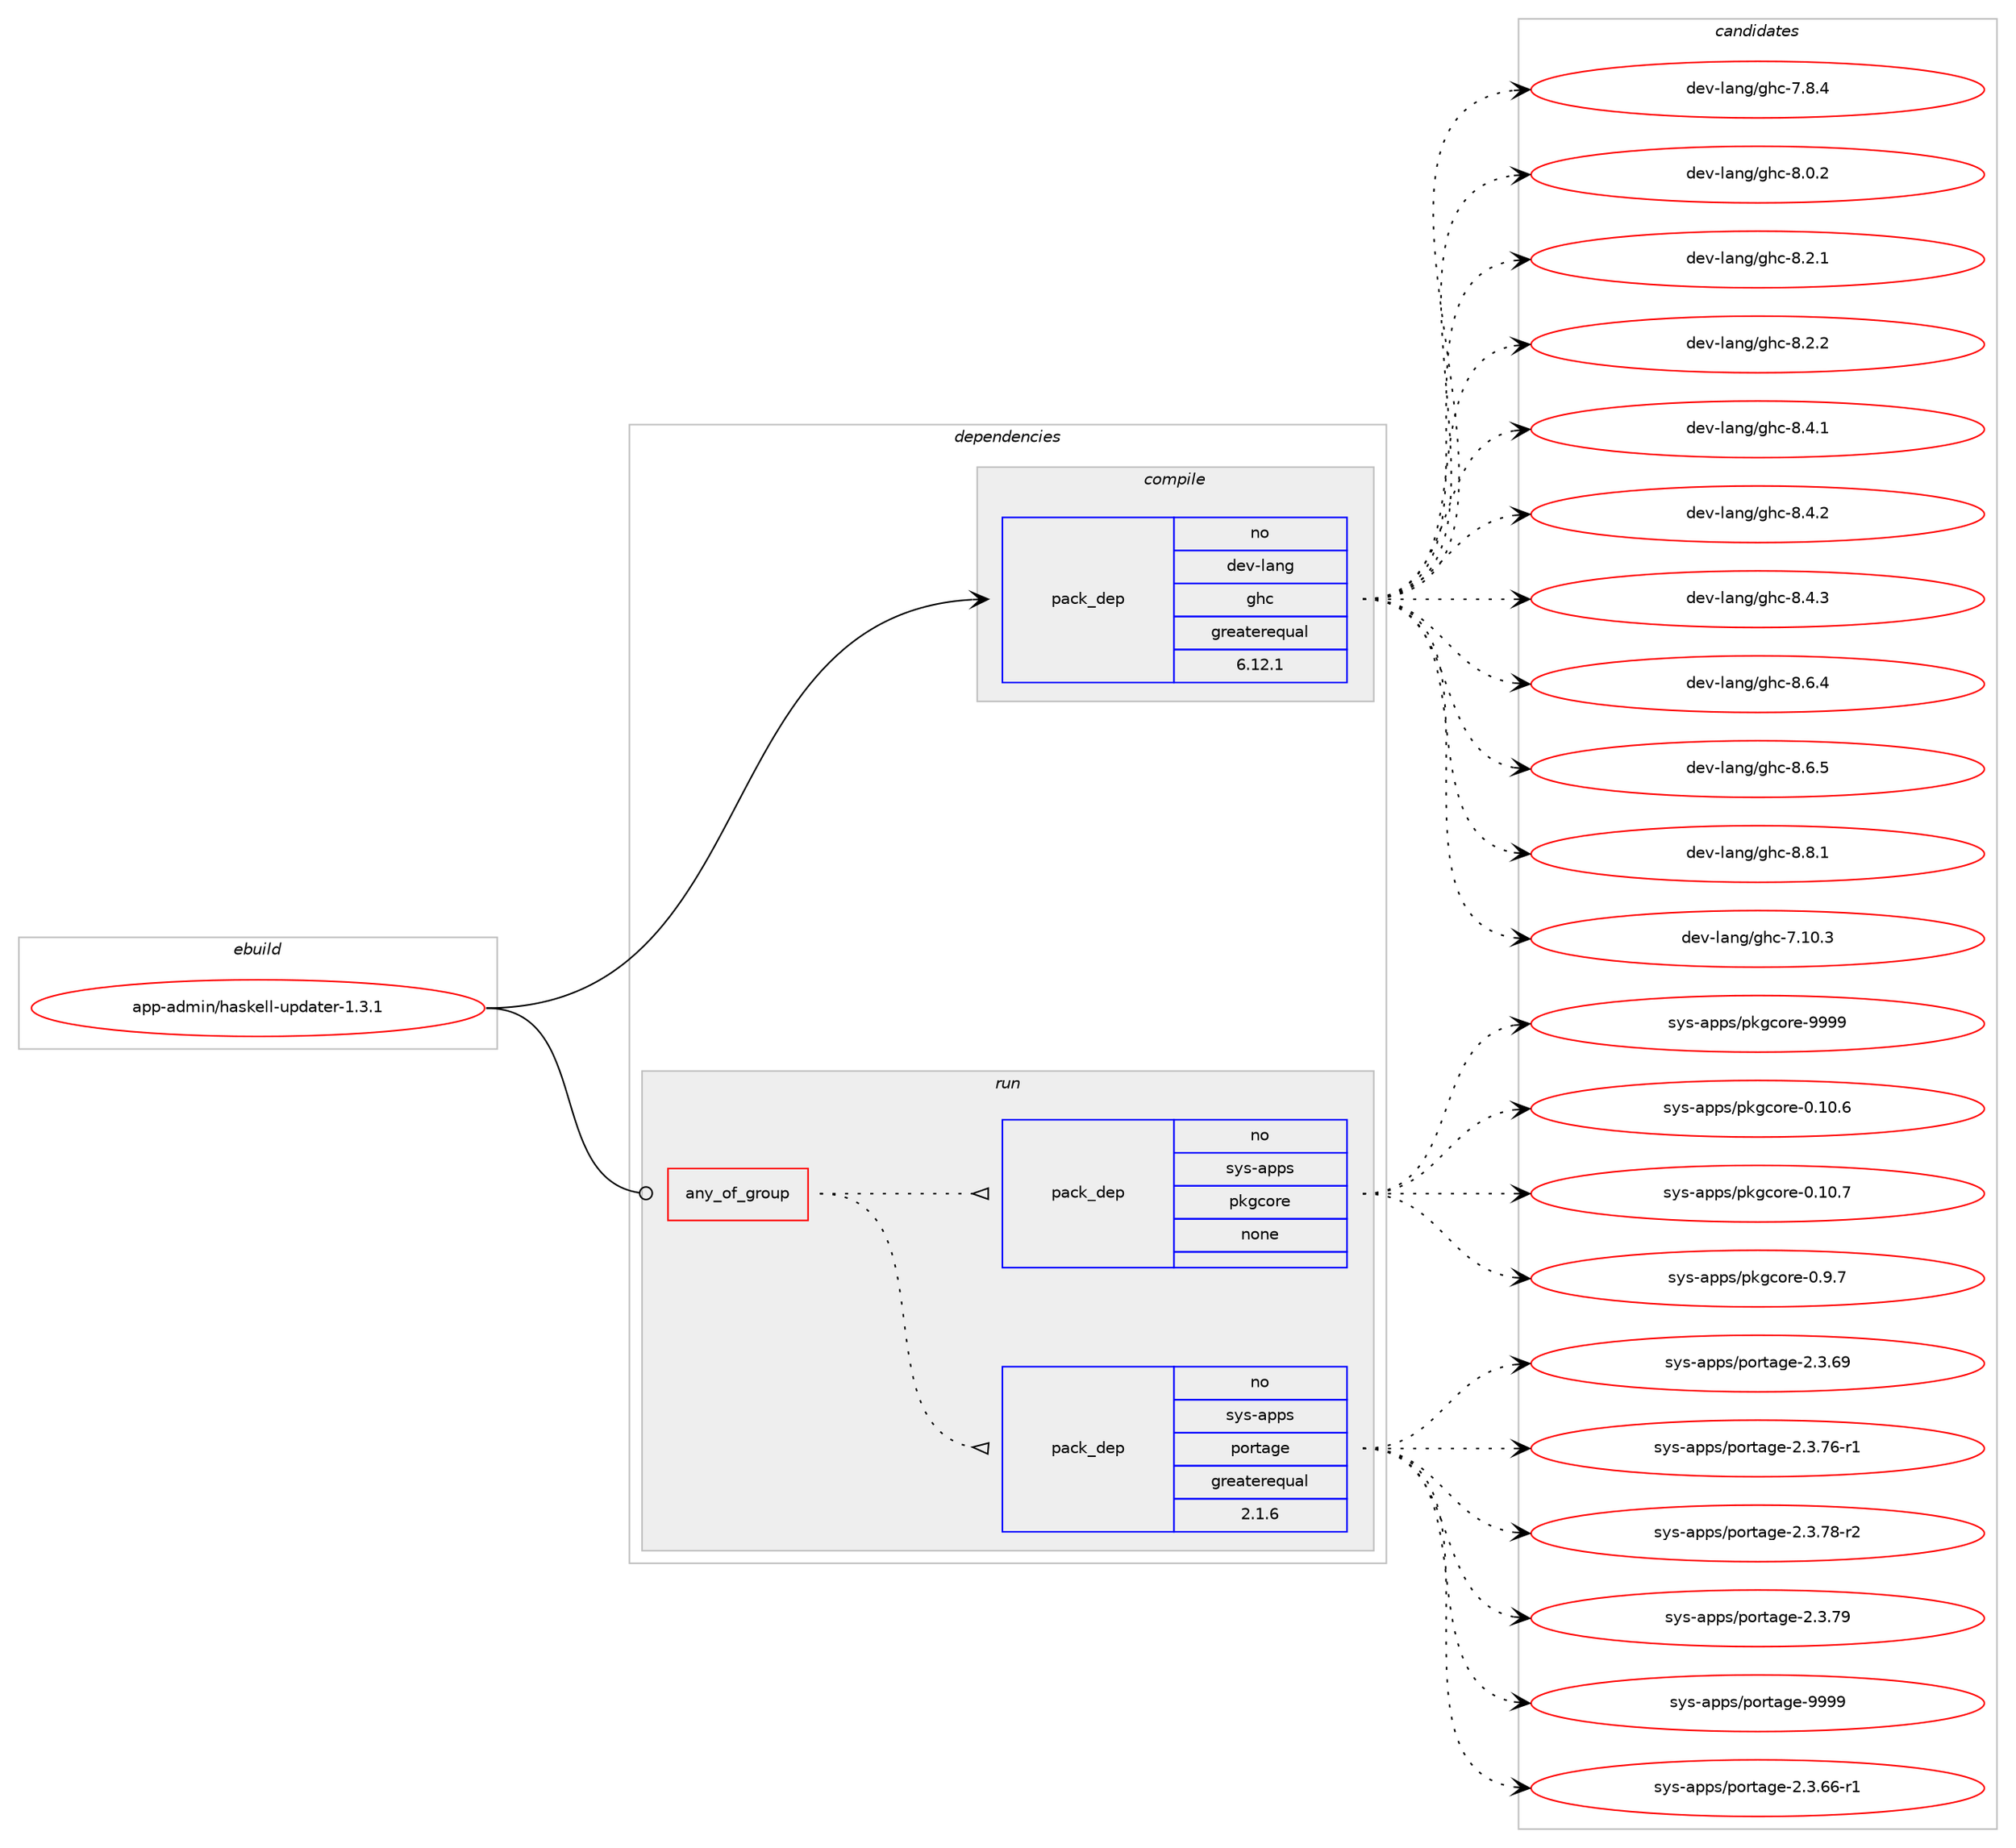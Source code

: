 digraph prolog {

# *************
# Graph options
# *************

newrank=true;
concentrate=true;
compound=true;
graph [rankdir=LR,fontname=Helvetica,fontsize=10,ranksep=1.5];#, ranksep=2.5, nodesep=0.2];
edge  [arrowhead=vee];
node  [fontname=Helvetica,fontsize=10];

# **********
# The ebuild
# **********

subgraph cluster_leftcol {
color=gray;
rank=same;
label=<<i>ebuild</i>>;
id [label="app-admin/haskell-updater-1.3.1", color=red, width=4, href="../app-admin/haskell-updater-1.3.1.svg"];
}

# ****************
# The dependencies
# ****************

subgraph cluster_midcol {
color=gray;
label=<<i>dependencies</i>>;
subgraph cluster_compile {
fillcolor="#eeeeee";
style=filled;
label=<<i>compile</i>>;
subgraph pack347981 {
dependency467676 [label=<<TABLE BORDER="0" CELLBORDER="1" CELLSPACING="0" CELLPADDING="4" WIDTH="220"><TR><TD ROWSPAN="6" CELLPADDING="30">pack_dep</TD></TR><TR><TD WIDTH="110">no</TD></TR><TR><TD>dev-lang</TD></TR><TR><TD>ghc</TD></TR><TR><TD>greaterequal</TD></TR><TR><TD>6.12.1</TD></TR></TABLE>>, shape=none, color=blue];
}
id:e -> dependency467676:w [weight=20,style="solid",arrowhead="vee"];
}
subgraph cluster_compileandrun {
fillcolor="#eeeeee";
style=filled;
label=<<i>compile and run</i>>;
}
subgraph cluster_run {
fillcolor="#eeeeee";
style=filled;
label=<<i>run</i>>;
subgraph any8217 {
dependency467677 [label=<<TABLE BORDER="0" CELLBORDER="1" CELLSPACING="0" CELLPADDING="4"><TR><TD CELLPADDING="10">any_of_group</TD></TR></TABLE>>, shape=none, color=red];subgraph pack347982 {
dependency467678 [label=<<TABLE BORDER="0" CELLBORDER="1" CELLSPACING="0" CELLPADDING="4" WIDTH="220"><TR><TD ROWSPAN="6" CELLPADDING="30">pack_dep</TD></TR><TR><TD WIDTH="110">no</TD></TR><TR><TD>sys-apps</TD></TR><TR><TD>portage</TD></TR><TR><TD>greaterequal</TD></TR><TR><TD>2.1.6</TD></TR></TABLE>>, shape=none, color=blue];
}
dependency467677:e -> dependency467678:w [weight=20,style="dotted",arrowhead="oinv"];
subgraph pack347983 {
dependency467679 [label=<<TABLE BORDER="0" CELLBORDER="1" CELLSPACING="0" CELLPADDING="4" WIDTH="220"><TR><TD ROWSPAN="6" CELLPADDING="30">pack_dep</TD></TR><TR><TD WIDTH="110">no</TD></TR><TR><TD>sys-apps</TD></TR><TR><TD>pkgcore</TD></TR><TR><TD>none</TD></TR><TR><TD></TD></TR></TABLE>>, shape=none, color=blue];
}
dependency467677:e -> dependency467679:w [weight=20,style="dotted",arrowhead="oinv"];
}
id:e -> dependency467677:w [weight=20,style="solid",arrowhead="odot"];
}
}

# **************
# The candidates
# **************

subgraph cluster_choices {
rank=same;
color=gray;
label=<<i>candidates</i>>;

subgraph choice347981 {
color=black;
nodesep=1;
choice1001011184510897110103471031049945554649484651 [label="dev-lang/ghc-7.10.3", color=red, width=4,href="../dev-lang/ghc-7.10.3.svg"];
choice10010111845108971101034710310499455546564652 [label="dev-lang/ghc-7.8.4", color=red, width=4,href="../dev-lang/ghc-7.8.4.svg"];
choice10010111845108971101034710310499455646484650 [label="dev-lang/ghc-8.0.2", color=red, width=4,href="../dev-lang/ghc-8.0.2.svg"];
choice10010111845108971101034710310499455646504649 [label="dev-lang/ghc-8.2.1", color=red, width=4,href="../dev-lang/ghc-8.2.1.svg"];
choice10010111845108971101034710310499455646504650 [label="dev-lang/ghc-8.2.2", color=red, width=4,href="../dev-lang/ghc-8.2.2.svg"];
choice10010111845108971101034710310499455646524649 [label="dev-lang/ghc-8.4.1", color=red, width=4,href="../dev-lang/ghc-8.4.1.svg"];
choice10010111845108971101034710310499455646524650 [label="dev-lang/ghc-8.4.2", color=red, width=4,href="../dev-lang/ghc-8.4.2.svg"];
choice10010111845108971101034710310499455646524651 [label="dev-lang/ghc-8.4.3", color=red, width=4,href="../dev-lang/ghc-8.4.3.svg"];
choice10010111845108971101034710310499455646544652 [label="dev-lang/ghc-8.6.4", color=red, width=4,href="../dev-lang/ghc-8.6.4.svg"];
choice10010111845108971101034710310499455646544653 [label="dev-lang/ghc-8.6.5", color=red, width=4,href="../dev-lang/ghc-8.6.5.svg"];
choice10010111845108971101034710310499455646564649 [label="dev-lang/ghc-8.8.1", color=red, width=4,href="../dev-lang/ghc-8.8.1.svg"];
dependency467676:e -> choice1001011184510897110103471031049945554649484651:w [style=dotted,weight="100"];
dependency467676:e -> choice10010111845108971101034710310499455546564652:w [style=dotted,weight="100"];
dependency467676:e -> choice10010111845108971101034710310499455646484650:w [style=dotted,weight="100"];
dependency467676:e -> choice10010111845108971101034710310499455646504649:w [style=dotted,weight="100"];
dependency467676:e -> choice10010111845108971101034710310499455646504650:w [style=dotted,weight="100"];
dependency467676:e -> choice10010111845108971101034710310499455646524649:w [style=dotted,weight="100"];
dependency467676:e -> choice10010111845108971101034710310499455646524650:w [style=dotted,weight="100"];
dependency467676:e -> choice10010111845108971101034710310499455646524651:w [style=dotted,weight="100"];
dependency467676:e -> choice10010111845108971101034710310499455646544652:w [style=dotted,weight="100"];
dependency467676:e -> choice10010111845108971101034710310499455646544653:w [style=dotted,weight="100"];
dependency467676:e -> choice10010111845108971101034710310499455646564649:w [style=dotted,weight="100"];
}
subgraph choice347982 {
color=black;
nodesep=1;
choice11512111545971121121154711211111411697103101455046514654544511449 [label="sys-apps/portage-2.3.66-r1", color=red, width=4,href="../sys-apps/portage-2.3.66-r1.svg"];
choice1151211154597112112115471121111141169710310145504651465457 [label="sys-apps/portage-2.3.69", color=red, width=4,href="../sys-apps/portage-2.3.69.svg"];
choice11512111545971121121154711211111411697103101455046514655544511449 [label="sys-apps/portage-2.3.76-r1", color=red, width=4,href="../sys-apps/portage-2.3.76-r1.svg"];
choice11512111545971121121154711211111411697103101455046514655564511450 [label="sys-apps/portage-2.3.78-r2", color=red, width=4,href="../sys-apps/portage-2.3.78-r2.svg"];
choice1151211154597112112115471121111141169710310145504651465557 [label="sys-apps/portage-2.3.79", color=red, width=4,href="../sys-apps/portage-2.3.79.svg"];
choice115121115459711211211547112111114116971031014557575757 [label="sys-apps/portage-9999", color=red, width=4,href="../sys-apps/portage-9999.svg"];
dependency467678:e -> choice11512111545971121121154711211111411697103101455046514654544511449:w [style=dotted,weight="100"];
dependency467678:e -> choice1151211154597112112115471121111141169710310145504651465457:w [style=dotted,weight="100"];
dependency467678:e -> choice11512111545971121121154711211111411697103101455046514655544511449:w [style=dotted,weight="100"];
dependency467678:e -> choice11512111545971121121154711211111411697103101455046514655564511450:w [style=dotted,weight="100"];
dependency467678:e -> choice1151211154597112112115471121111141169710310145504651465557:w [style=dotted,weight="100"];
dependency467678:e -> choice115121115459711211211547112111114116971031014557575757:w [style=dotted,weight="100"];
}
subgraph choice347983 {
color=black;
nodesep=1;
choice1151211154597112112115471121071039911111410145484649484654 [label="sys-apps/pkgcore-0.10.6", color=red, width=4,href="../sys-apps/pkgcore-0.10.6.svg"];
choice1151211154597112112115471121071039911111410145484649484655 [label="sys-apps/pkgcore-0.10.7", color=red, width=4,href="../sys-apps/pkgcore-0.10.7.svg"];
choice11512111545971121121154711210710399111114101454846574655 [label="sys-apps/pkgcore-0.9.7", color=red, width=4,href="../sys-apps/pkgcore-0.9.7.svg"];
choice115121115459711211211547112107103991111141014557575757 [label="sys-apps/pkgcore-9999", color=red, width=4,href="../sys-apps/pkgcore-9999.svg"];
dependency467679:e -> choice1151211154597112112115471121071039911111410145484649484654:w [style=dotted,weight="100"];
dependency467679:e -> choice1151211154597112112115471121071039911111410145484649484655:w [style=dotted,weight="100"];
dependency467679:e -> choice11512111545971121121154711210710399111114101454846574655:w [style=dotted,weight="100"];
dependency467679:e -> choice115121115459711211211547112107103991111141014557575757:w [style=dotted,weight="100"];
}
}

}
